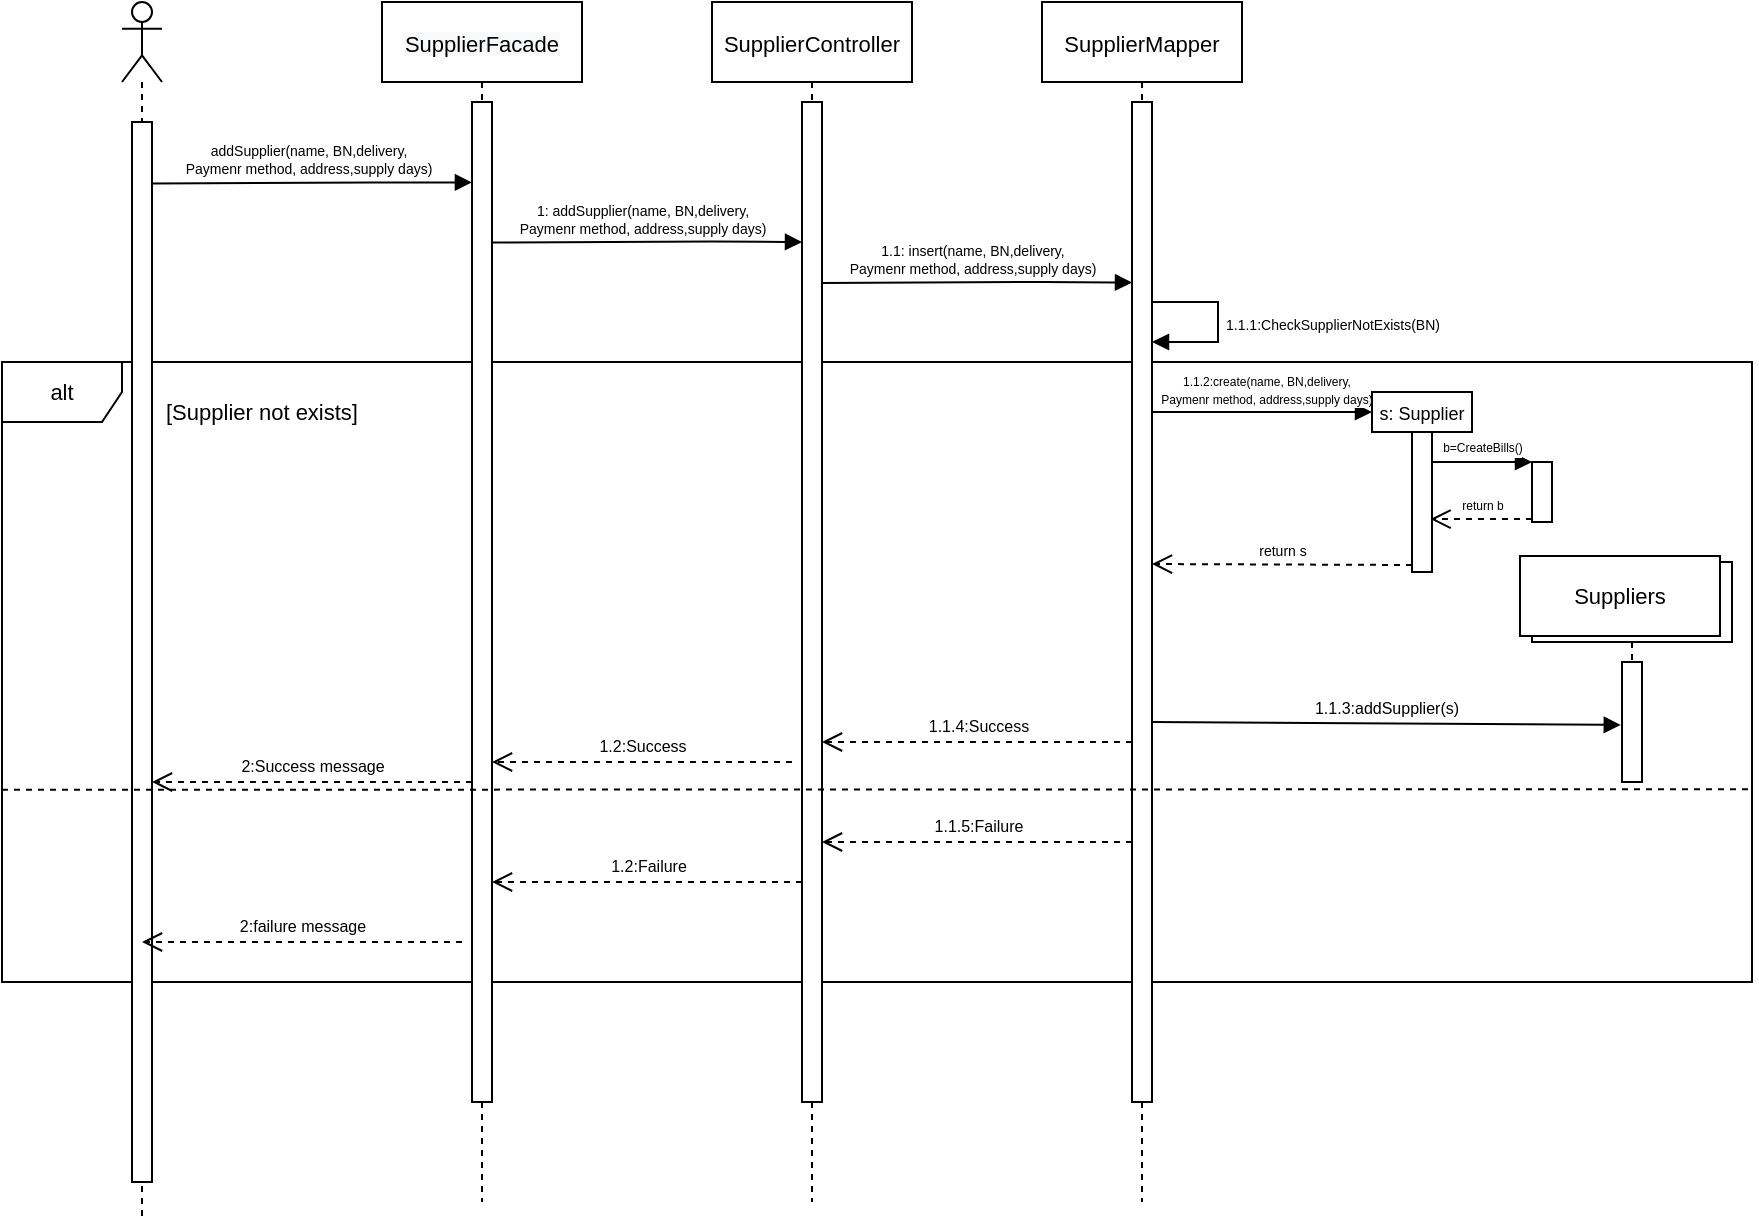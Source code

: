 <mxfile version="20.0.0" type="gitlab">
  <diagram id="R6IT85oXe3QGoRo9RYJ-" name="Page-1">
    <mxGraphModel dx="2062" dy="1122" grid="1" gridSize="10" guides="1" tooltips="1" connect="1" arrows="1" fold="1" page="1" pageScale="1" pageWidth="1654" pageHeight="2336" math="0" shadow="0">
      <root>
        <mxCell id="0" />
        <mxCell id="1" parent="0" />
        <mxCell id="LuwpnqyTdQGJ-KJP5wzV-1" value="alt" style="shape=umlFrame;whiteSpace=wrap;html=1;fontSize=11;" vertex="1" parent="1">
          <mxGeometry x="350" y="230" width="875" height="310" as="geometry" />
        </mxCell>
        <mxCell id="LuwpnqyTdQGJ-KJP5wzV-2" value="" style="shape=umlLifeline;participant=umlActor;perimeter=lifelinePerimeter;whiteSpace=wrap;html=1;container=1;collapsible=0;recursiveResize=0;verticalAlign=top;spacingTop=36;outlineConnect=0;fontSize=13;" vertex="1" parent="1">
          <mxGeometry x="410" y="50" width="20" height="610" as="geometry" />
        </mxCell>
        <mxCell id="LuwpnqyTdQGJ-KJP5wzV-3" value="" style="html=1;points=[];perimeter=orthogonalPerimeter;fontSize=13;" vertex="1" parent="LuwpnqyTdQGJ-KJP5wzV-2">
          <mxGeometry x="5" y="60" width="10" height="530" as="geometry" />
        </mxCell>
        <mxCell id="LuwpnqyTdQGJ-KJP5wzV-4" value="&lt;span style=&quot;color: rgb(0, 0, 0); font-family: Helvetica; font-size: 11px; font-style: normal; font-variant-ligatures: normal; font-variant-caps: normal; font-weight: 400; letter-spacing: normal; orphans: 2; text-align: center; text-indent: 0px; text-transform: none; widows: 2; word-spacing: 0px; -webkit-text-stroke-width: 0px; background-color: rgb(248, 249, 250); text-decoration-thickness: initial; text-decoration-style: initial; text-decoration-color: initial; float: none; display: inline !important;&quot;&gt;SupplierFacade&lt;/span&gt;" style="shape=umlLifeline;perimeter=lifelinePerimeter;whiteSpace=wrap;html=1;container=1;collapsible=0;recursiveResize=0;outlineConnect=0;fontSize=13;" vertex="1" parent="1">
          <mxGeometry x="540" y="50" width="100" height="600" as="geometry" />
        </mxCell>
        <mxCell id="LuwpnqyTdQGJ-KJP5wzV-5" value="" style="html=1;points=[];perimeter=orthogonalPerimeter;fontSize=13;" vertex="1" parent="LuwpnqyTdQGJ-KJP5wzV-4">
          <mxGeometry x="45" y="50" width="10" height="500" as="geometry" />
        </mxCell>
        <mxCell id="LuwpnqyTdQGJ-KJP5wzV-6" value="addSupplier(name, BN,delivery,&lt;br&gt;Paymenr method, address,supply days)" style="html=1;verticalAlign=bottom;endArrow=block;rounded=0;fontSize=7;exitX=1.003;exitY=0.058;exitDx=0;exitDy=0;exitPerimeter=0;" edge="1" parent="LuwpnqyTdQGJ-KJP5wzV-4" source="LuwpnqyTdQGJ-KJP5wzV-3">
          <mxGeometry x="-0.033" width="80" relative="1" as="geometry">
            <mxPoint x="-110" y="90" as="sourcePoint" />
            <mxPoint x="44.97" y="90.24" as="targetPoint" />
            <Array as="points">
              <mxPoint x="-5.03" y="90.24" />
            </Array>
            <mxPoint as="offset" />
          </mxGeometry>
        </mxCell>
        <mxCell id="LuwpnqyTdQGJ-KJP5wzV-7" value="&lt;span style=&quot;font-size: 11px;&quot;&gt;SupplierController&lt;/span&gt;" style="shape=umlLifeline;perimeter=lifelinePerimeter;whiteSpace=wrap;html=1;container=1;collapsible=0;recursiveResize=0;outlineConnect=0;fontSize=13;" vertex="1" parent="1">
          <mxGeometry x="705" y="50" width="100" height="600" as="geometry" />
        </mxCell>
        <mxCell id="LuwpnqyTdQGJ-KJP5wzV-8" value="" style="html=1;points=[];perimeter=orthogonalPerimeter;fontSize=13;" vertex="1" parent="LuwpnqyTdQGJ-KJP5wzV-7">
          <mxGeometry x="45" y="50" width="10" height="500" as="geometry" />
        </mxCell>
        <mxCell id="LuwpnqyTdQGJ-KJP5wzV-9" value="1: addSupplier(name, BN,delivery,&lt;br&gt;Paymenr method, address,supply days)" style="html=1;verticalAlign=bottom;endArrow=block;rounded=0;fontSize=7;exitX=1.003;exitY=0.058;exitDx=0;exitDy=0;exitPerimeter=0;" edge="1" parent="LuwpnqyTdQGJ-KJP5wzV-7">
          <mxGeometry x="-0.033" width="80" relative="1" as="geometry">
            <mxPoint x="-110" y="120.25" as="sourcePoint" />
            <mxPoint x="45" y="120" as="targetPoint" />
            <Array as="points">
              <mxPoint x="-0.06" y="119.75" />
            </Array>
            <mxPoint as="offset" />
          </mxGeometry>
        </mxCell>
        <mxCell id="LuwpnqyTdQGJ-KJP5wzV-10" value="&lt;span style=&quot;font-size: 11px;&quot;&gt;SupplierMapper&lt;/span&gt;" style="shape=umlLifeline;perimeter=lifelinePerimeter;whiteSpace=wrap;html=1;container=1;collapsible=0;recursiveResize=0;outlineConnect=0;fontSize=13;" vertex="1" parent="1">
          <mxGeometry x="870" y="50" width="100" height="600" as="geometry" />
        </mxCell>
        <mxCell id="LuwpnqyTdQGJ-KJP5wzV-11" value="" style="html=1;points=[];perimeter=orthogonalPerimeter;fontSize=13;" vertex="1" parent="LuwpnqyTdQGJ-KJP5wzV-10">
          <mxGeometry x="45" y="50" width="10" height="500" as="geometry" />
        </mxCell>
        <mxCell id="LuwpnqyTdQGJ-KJP5wzV-12" value="&lt;font style=&quot;font-size: 7px;&quot;&gt;1.1.1:CheckSupplierNotExists(BN)&lt;/font&gt;" style="edgeStyle=orthogonalEdgeStyle;html=1;align=left;spacingLeft=2;endArrow=block;rounded=0;fontSize=11;" edge="1" parent="LuwpnqyTdQGJ-KJP5wzV-10">
          <mxGeometry relative="1" as="geometry">
            <mxPoint x="55" y="150" as="sourcePoint" />
            <Array as="points">
              <mxPoint x="88" y="150" />
              <mxPoint x="88" y="170" />
            </Array>
            <mxPoint x="55" y="170" as="targetPoint" />
          </mxGeometry>
        </mxCell>
        <mxCell id="LuwpnqyTdQGJ-KJP5wzV-13" value="1.1: insert(name, BN,delivery,&lt;br&gt;Paymenr method, address,supply days)" style="html=1;verticalAlign=bottom;endArrow=block;rounded=0;fontSize=7;exitX=1.003;exitY=0.058;exitDx=0;exitDy=0;exitPerimeter=0;" edge="1" parent="1">
          <mxGeometry x="-0.033" width="80" relative="1" as="geometry">
            <mxPoint x="760" y="190.5" as="sourcePoint" />
            <mxPoint x="915" y="190.25" as="targetPoint" />
            <Array as="points">
              <mxPoint x="869.94" y="190" />
            </Array>
            <mxPoint as="offset" />
          </mxGeometry>
        </mxCell>
        <mxCell id="LuwpnqyTdQGJ-KJP5wzV-14" value="" style="shape=umlLifeline;perimeter=lifelinePerimeter;whiteSpace=wrap;html=1;container=1;collapsible=0;recursiveResize=0;outlineConnect=0;fontSize=13;" vertex="1" parent="1">
          <mxGeometry x="1115" y="330" width="100" height="110" as="geometry" />
        </mxCell>
        <mxCell id="LuwpnqyTdQGJ-KJP5wzV-15" value="Suppliers" style="rounded=0;whiteSpace=wrap;html=1;fontSize=11;" vertex="1" parent="LuwpnqyTdQGJ-KJP5wzV-14">
          <mxGeometry x="-6" y="-3" width="100" height="40" as="geometry" />
        </mxCell>
        <mxCell id="LuwpnqyTdQGJ-KJP5wzV-16" value="" style="html=1;points=[];perimeter=orthogonalPerimeter;fontSize=13;" vertex="1" parent="LuwpnqyTdQGJ-KJP5wzV-14">
          <mxGeometry x="45" y="50" width="10" height="60" as="geometry" />
        </mxCell>
        <mxCell id="LuwpnqyTdQGJ-KJP5wzV-17" value="" style="endArrow=none;dashed=1;html=1;rounded=0;fontSize=11;entryX=1.001;entryY=0.689;entryDx=0;entryDy=0;entryPerimeter=0;exitX=0;exitY=0.69;exitDx=0;exitDy=0;exitPerimeter=0;" edge="1" parent="1" source="LuwpnqyTdQGJ-KJP5wzV-1" target="LuwpnqyTdQGJ-KJP5wzV-1">
          <mxGeometry width="50" height="50" relative="1" as="geometry">
            <mxPoint x="350" y="410" as="sourcePoint" />
            <mxPoint x="760" y="370" as="targetPoint" />
          </mxGeometry>
        </mxCell>
        <mxCell id="LuwpnqyTdQGJ-KJP5wzV-18" value="[Supplier not exists]" style="text;html=1;strokeColor=none;fillColor=none;align=center;verticalAlign=middle;whiteSpace=wrap;rounded=0;fontSize=11;" vertex="1" parent="1">
          <mxGeometry x="430" y="240" width="100" height="30" as="geometry" />
        </mxCell>
        <mxCell id="LuwpnqyTdQGJ-KJP5wzV-19" value="1.1.3:addSupplier(s)" style="html=1;verticalAlign=bottom;endArrow=block;rounded=0;fontSize=8;entryX=-0.06;entryY=0.524;entryDx=0;entryDy=0;entryPerimeter=0;" edge="1" parent="1">
          <mxGeometry width="80" relative="1" as="geometry">
            <mxPoint x="925" y="410" as="sourcePoint" />
            <mxPoint x="1159.4" y="411.44" as="targetPoint" />
          </mxGeometry>
        </mxCell>
        <mxCell id="LuwpnqyTdQGJ-KJP5wzV-20" value="1.1.4:Success" style="html=1;verticalAlign=bottom;endArrow=open;dashed=1;endSize=8;rounded=0;fontSize=8;" edge="1" parent="1">
          <mxGeometry relative="1" as="geometry">
            <mxPoint x="915" y="420" as="sourcePoint" />
            <mxPoint x="760" y="420" as="targetPoint" />
          </mxGeometry>
        </mxCell>
        <mxCell id="LuwpnqyTdQGJ-KJP5wzV-21" value="1.2:Success" style="html=1;verticalAlign=bottom;endArrow=open;dashed=1;endSize=8;rounded=0;fontSize=8;" edge="1" parent="1">
          <mxGeometry relative="1" as="geometry">
            <mxPoint x="745" y="430" as="sourcePoint" />
            <mxPoint x="595" y="430" as="targetPoint" />
          </mxGeometry>
        </mxCell>
        <mxCell id="LuwpnqyTdQGJ-KJP5wzV-22" value="2:Success message" style="html=1;verticalAlign=bottom;endArrow=open;dashed=1;endSize=8;rounded=0;fontSize=8;" edge="1" parent="1">
          <mxGeometry relative="1" as="geometry">
            <mxPoint x="585" y="440" as="sourcePoint" />
            <mxPoint x="425" y="440" as="targetPoint" />
          </mxGeometry>
        </mxCell>
        <mxCell id="LuwpnqyTdQGJ-KJP5wzV-23" value="1.1.5:Failure" style="html=1;verticalAlign=bottom;endArrow=open;dashed=1;endSize=8;rounded=0;fontSize=8;" edge="1" parent="1">
          <mxGeometry relative="1" as="geometry">
            <mxPoint x="915" y="470" as="sourcePoint" />
            <mxPoint x="760" y="470" as="targetPoint" />
          </mxGeometry>
        </mxCell>
        <mxCell id="LuwpnqyTdQGJ-KJP5wzV-24" value="1.2:Failure" style="html=1;verticalAlign=bottom;endArrow=open;dashed=1;endSize=8;rounded=0;fontSize=8;" edge="1" parent="1">
          <mxGeometry relative="1" as="geometry">
            <mxPoint x="750" y="490" as="sourcePoint" />
            <mxPoint x="595" y="490" as="targetPoint" />
          </mxGeometry>
        </mxCell>
        <mxCell id="LuwpnqyTdQGJ-KJP5wzV-25" value="2:failure message" style="html=1;verticalAlign=bottom;endArrow=open;dashed=1;endSize=8;rounded=0;fontSize=8;" edge="1" parent="1">
          <mxGeometry relative="1" as="geometry">
            <mxPoint x="580" y="520" as="sourcePoint" />
            <mxPoint x="420" y="520" as="targetPoint" />
          </mxGeometry>
        </mxCell>
        <mxCell id="LuwpnqyTdQGJ-KJP5wzV-26" value="" style="html=1;points=[];perimeter=orthogonalPerimeter;fontSize=7;" vertex="1" parent="1">
          <mxGeometry x="1055" y="265" width="10" height="70" as="geometry" />
        </mxCell>
        <mxCell id="LuwpnqyTdQGJ-KJP5wzV-27" value="&lt;font style=&quot;font-size: 6px;&quot;&gt;1.1.2:create(name, BN,delivery,&lt;br&gt;Paymenr method, address,supply days)&lt;/font&gt;" style="html=1;verticalAlign=bottom;endArrow=block;entryX=0;entryY=0.5;rounded=0;fontSize=7;entryDx=0;entryDy=0;" edge="1" parent="1" target="LuwpnqyTdQGJ-KJP5wzV-29">
          <mxGeometry x="0.031" relative="1" as="geometry">
            <mxPoint x="925" y="255" as="sourcePoint" />
            <mxPoint as="offset" />
          </mxGeometry>
        </mxCell>
        <mxCell id="LuwpnqyTdQGJ-KJP5wzV-28" value="return s" style="html=1;verticalAlign=bottom;endArrow=open;dashed=1;endSize=8;exitX=0;exitY=0.95;rounded=0;fontSize=7;" edge="1" parent="1" source="LuwpnqyTdQGJ-KJP5wzV-26">
          <mxGeometry relative="1" as="geometry">
            <mxPoint x="925" y="331" as="targetPoint" />
          </mxGeometry>
        </mxCell>
        <mxCell id="LuwpnqyTdQGJ-KJP5wzV-29" value="&lt;font style=&quot;font-size: 9px;&quot;&gt;s: Supplier&lt;/font&gt;" style="rounded=0;whiteSpace=wrap;html=1;fontSize=11;" vertex="1" parent="1">
          <mxGeometry x="1035" y="245" width="50" height="20" as="geometry" />
        </mxCell>
        <mxCell id="LuwpnqyTdQGJ-KJP5wzV-30" value="" style="html=1;points=[];perimeter=orthogonalPerimeter;fontSize=8;" vertex="1" parent="1">
          <mxGeometry x="1115" y="280" width="10" height="30" as="geometry" />
        </mxCell>
        <mxCell id="LuwpnqyTdQGJ-KJP5wzV-31" value="&lt;font style=&quot;font-size: 6px;&quot;&gt;b=CreateBills()&lt;/font&gt;" style="html=1;verticalAlign=bottom;endArrow=block;entryX=0;entryY=0;rounded=0;fontSize=8;" edge="1" parent="1" source="LuwpnqyTdQGJ-KJP5wzV-26" target="LuwpnqyTdQGJ-KJP5wzV-30">
          <mxGeometry relative="1" as="geometry">
            <mxPoint x="1245" y="230" as="sourcePoint" />
          </mxGeometry>
        </mxCell>
        <mxCell id="LuwpnqyTdQGJ-KJP5wzV-32" value="&lt;font style=&quot;font-size: 6px;&quot;&gt;return b&lt;/font&gt;" style="html=1;verticalAlign=bottom;endArrow=open;dashed=1;endSize=8;exitX=0;exitY=0.95;rounded=0;fontSize=8;entryX=0.926;entryY=0.622;entryDx=0;entryDy=0;entryPerimeter=0;" edge="1" parent="1" source="LuwpnqyTdQGJ-KJP5wzV-30" target="LuwpnqyTdQGJ-KJP5wzV-26">
          <mxGeometry relative="1" as="geometry">
            <mxPoint x="1245" y="268" as="targetPoint" />
          </mxGeometry>
        </mxCell>
      </root>
    </mxGraphModel>
  </diagram>
</mxfile>
